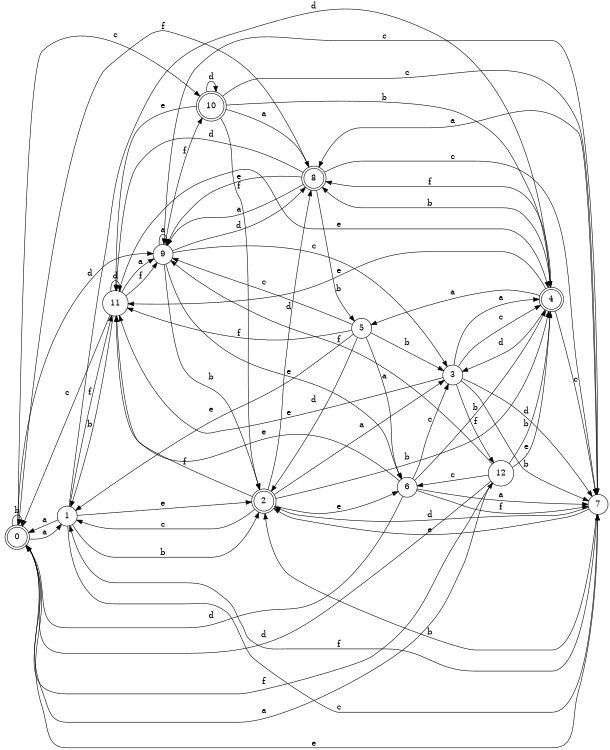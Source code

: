 digraph n11_7 {
__start0 [label="" shape="none"];

rankdir=LR;
size="8,5";

s0 [style="rounded,filled", color="black", fillcolor="white" shape="doublecircle", label="0"];
s1 [style="filled", color="black", fillcolor="white" shape="circle", label="1"];
s2 [style="rounded,filled", color="black", fillcolor="white" shape="doublecircle", label="2"];
s3 [style="filled", color="black", fillcolor="white" shape="circle", label="3"];
s4 [style="rounded,filled", color="black", fillcolor="white" shape="doublecircle", label="4"];
s5 [style="filled", color="black", fillcolor="white" shape="circle", label="5"];
s6 [style="filled", color="black", fillcolor="white" shape="circle", label="6"];
s7 [style="filled", color="black", fillcolor="white" shape="circle", label="7"];
s8 [style="rounded,filled", color="black", fillcolor="white" shape="doublecircle", label="8"];
s9 [style="filled", color="black", fillcolor="white" shape="circle", label="9"];
s10 [style="rounded,filled", color="black", fillcolor="white" shape="doublecircle", label="10"];
s11 [style="filled", color="black", fillcolor="white" shape="circle", label="11"];
s12 [style="filled", color="black", fillcolor="white" shape="circle", label="12"];
s0 -> s1 [label="a"];
s0 -> s0 [label="b"];
s0 -> s10 [label="c"];
s0 -> s9 [label="d"];
s0 -> s7 [label="e"];
s0 -> s12 [label="f"];
s1 -> s0 [label="a"];
s1 -> s2 [label="b"];
s1 -> s7 [label="c"];
s1 -> s4 [label="d"];
s1 -> s2 [label="e"];
s1 -> s11 [label="f"];
s2 -> s3 [label="a"];
s2 -> s4 [label="b"];
s2 -> s1 [label="c"];
s2 -> s8 [label="d"];
s2 -> s6 [label="e"];
s2 -> s11 [label="f"];
s3 -> s4 [label="a"];
s3 -> s7 [label="b"];
s3 -> s4 [label="c"];
s3 -> s7 [label="d"];
s3 -> s11 [label="e"];
s3 -> s12 [label="f"];
s4 -> s5 [label="a"];
s4 -> s8 [label="b"];
s4 -> s7 [label="c"];
s4 -> s3 [label="d"];
s4 -> s11 [label="e"];
s4 -> s8 [label="f"];
s5 -> s6 [label="a"];
s5 -> s3 [label="b"];
s5 -> s9 [label="c"];
s5 -> s2 [label="d"];
s5 -> s1 [label="e"];
s5 -> s11 [label="f"];
s6 -> s7 [label="a"];
s6 -> s4 [label="b"];
s6 -> s3 [label="c"];
s6 -> s0 [label="d"];
s6 -> s11 [label="e"];
s6 -> s7 [label="f"];
s7 -> s8 [label="a"];
s7 -> s2 [label="b"];
s7 -> s9 [label="c"];
s7 -> s2 [label="d"];
s7 -> s2 [label="e"];
s7 -> s1 [label="f"];
s8 -> s9 [label="a"];
s8 -> s5 [label="b"];
s8 -> s7 [label="c"];
s8 -> s11 [label="d"];
s8 -> s9 [label="e"];
s8 -> s0 [label="f"];
s9 -> s9 [label="a"];
s9 -> s2 [label="b"];
s9 -> s3 [label="c"];
s9 -> s8 [label="d"];
s9 -> s6 [label="e"];
s9 -> s10 [label="f"];
s10 -> s8 [label="a"];
s10 -> s4 [label="b"];
s10 -> s7 [label="c"];
s10 -> s10 [label="d"];
s10 -> s11 [label="e"];
s10 -> s2 [label="f"];
s11 -> s9 [label="a"];
s11 -> s1 [label="b"];
s11 -> s0 [label="c"];
s11 -> s11 [label="d"];
s11 -> s4 [label="e"];
s11 -> s9 [label="f"];
s12 -> s0 [label="a"];
s12 -> s4 [label="b"];
s12 -> s6 [label="c"];
s12 -> s0 [label="d"];
s12 -> s4 [label="e"];
s12 -> s9 [label="f"];

}